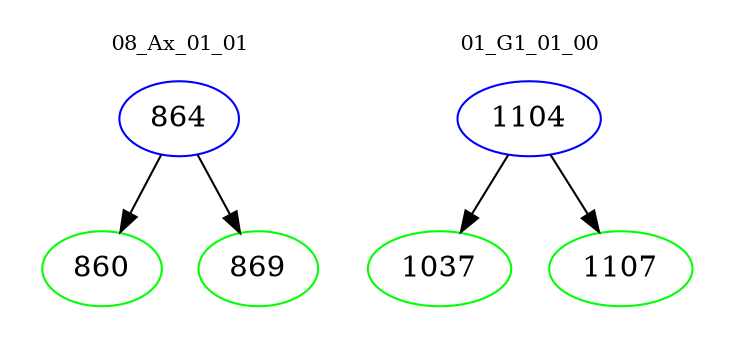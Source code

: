 digraph{
subgraph cluster_0 {
color = white
label = "08_Ax_01_01";
fontsize=10;
T0_864 [label="864", color="blue"]
T0_864 -> T0_860 [color="black"]
T0_860 [label="860", color="green"]
T0_864 -> T0_869 [color="black"]
T0_869 [label="869", color="green"]
}
subgraph cluster_1 {
color = white
label = "01_G1_01_00";
fontsize=10;
T1_1104 [label="1104", color="blue"]
T1_1104 -> T1_1037 [color="black"]
T1_1037 [label="1037", color="green"]
T1_1104 -> T1_1107 [color="black"]
T1_1107 [label="1107", color="green"]
}
}

